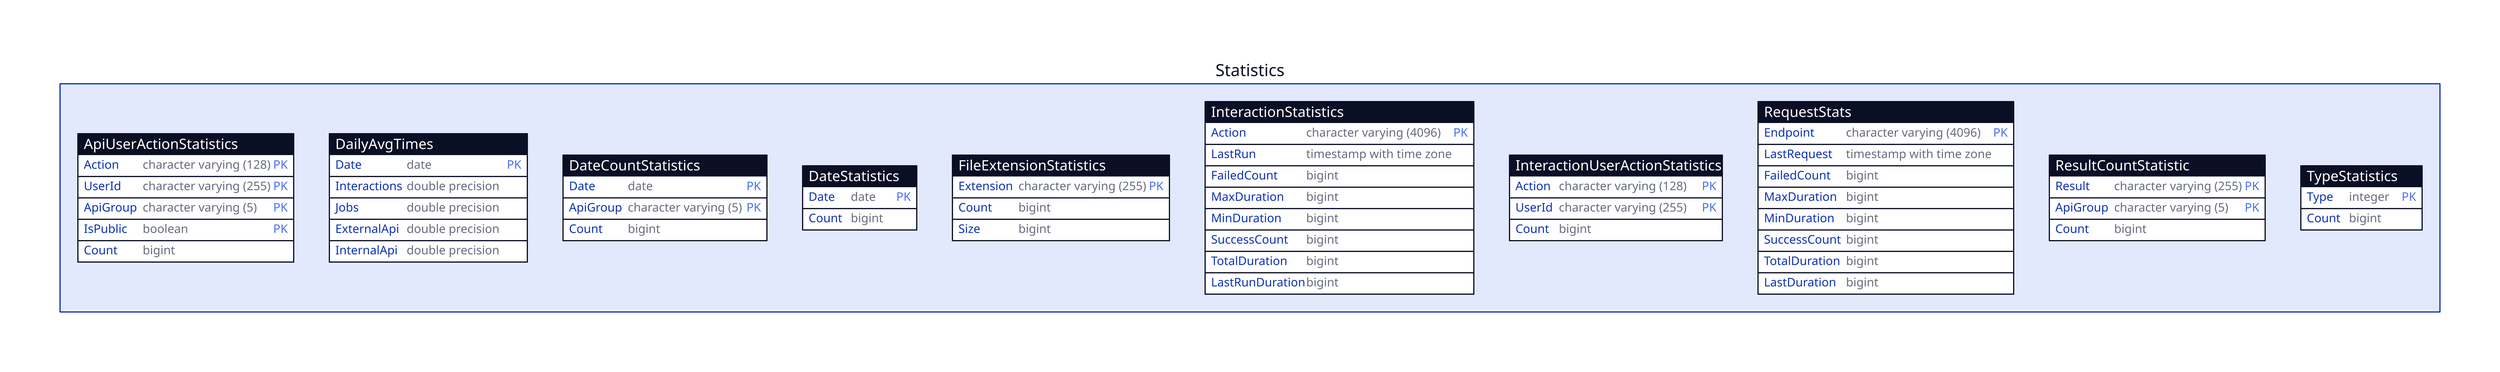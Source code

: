 Statistics.ApiUserActionStatistics: {
  shape: sql_table

  Action: character varying (128) {constraint: primary_key}
  UserId: character varying (255) {constraint: primary_key}
  ApiGroup: character varying (5) {constraint: primary_key}
  IsPublic: boolean {constraint: primary_key}
  Count: bigint
}

Statistics.DailyAvgTimes: {
  shape: sql_table

  Date: date {constraint: primary_key}
  Interactions: double precision
  Jobs: double precision
  ExternalApi: double precision
  InternalApi: double precision
}

Statistics.DateCountStatistics: {
  shape: sql_table

  Date: date {constraint: primary_key}
  ApiGroup: character varying (5) {constraint: primary_key}
  Count: bigint
}

Statistics.DateStatistics: {
  shape: sql_table

  Date: date {constraint: primary_key}
  Count: bigint
}

Statistics.FileExtensionStatistics: {
  shape: sql_table

  Extension: character varying (255) {constraint: primary_key}
  Count: bigint
  Size: bigint
}

Statistics.InteractionStatistics: {
  shape: sql_table

  Action: character varying (4096) {constraint: primary_key}
  LastRun: timestamp with time zone
  FailedCount: bigint
  MaxDuration: bigint
  MinDuration: bigint
  SuccessCount: bigint
  TotalDuration: bigint
  LastRunDuration: bigint
}

Statistics.InteractionUserActionStatistics: {
  shape: sql_table

  Action: character varying (128) {constraint: primary_key}
  UserId: character varying (255) {constraint: primary_key}
  Count: bigint
}

Statistics.RequestStats: {
  shape: sql_table

  Endpoint: character varying (4096) {constraint: primary_key}
  LastRequest: timestamp with time zone
  FailedCount: bigint
  MaxDuration: bigint
  MinDuration: bigint
  SuccessCount: bigint
  TotalDuration: bigint
  LastDuration: bigint
}

Statistics.ResultCountStatistic: {
  shape: sql_table

  Result: character varying (255) {constraint: primary_key}
  ApiGroup: character varying (5) {constraint: primary_key}
  Count: bigint
}

Statistics.TypeStatistics: {
  shape: sql_table

  Type: integer {constraint: primary_key}
  Count: bigint
}
